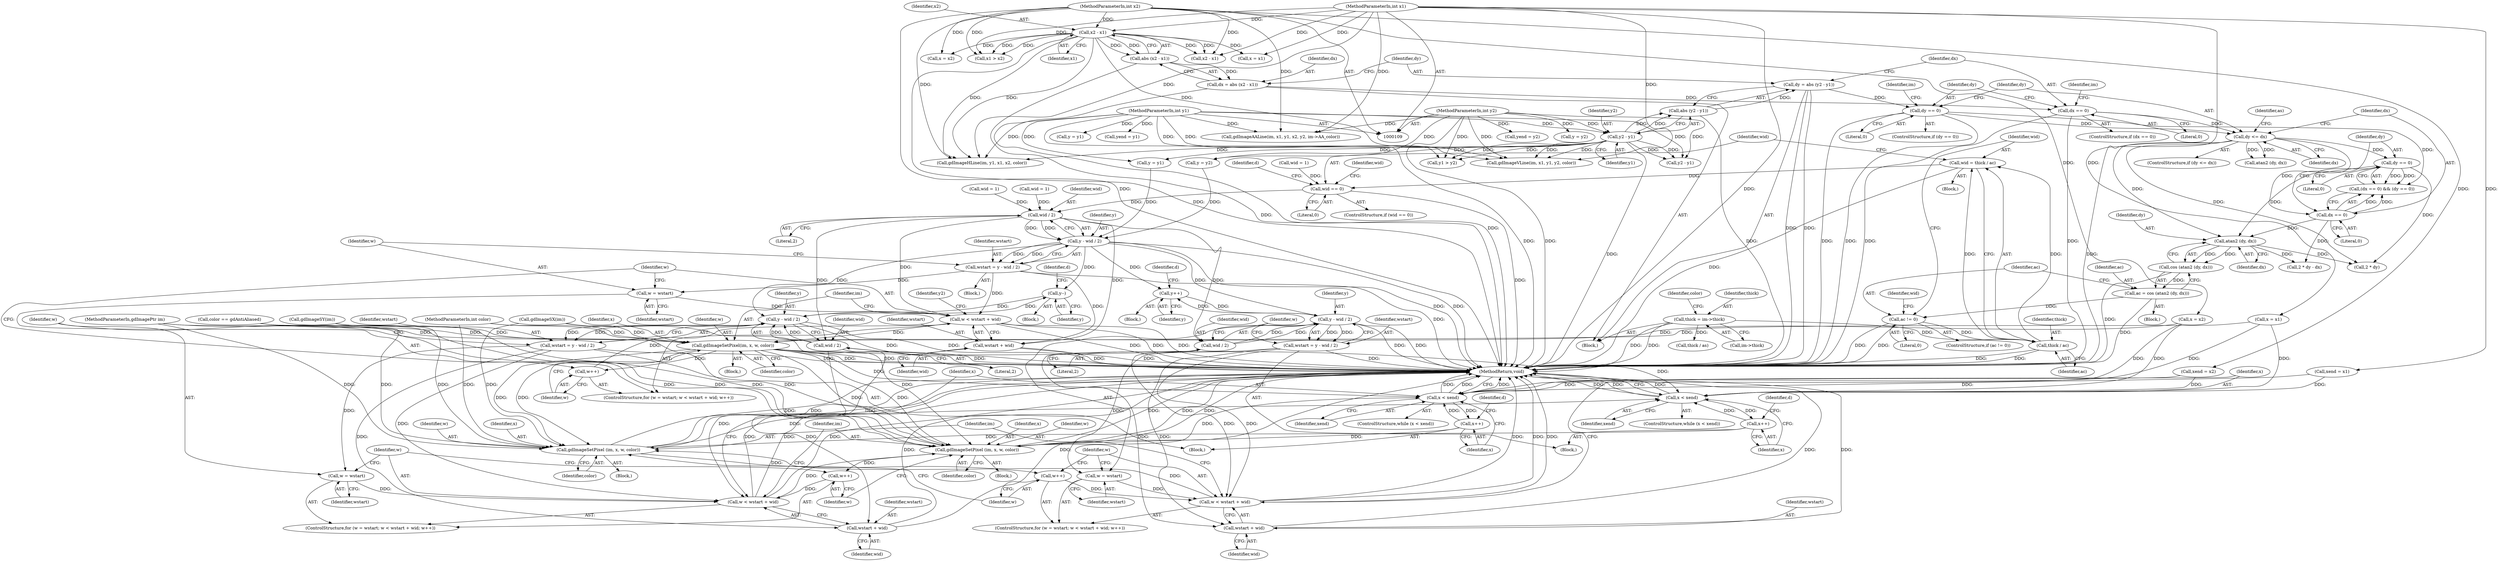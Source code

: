 digraph "0_php-src_c395c6e5d7e8df37a21265ff76e48fe75ceb5ae6?w=1_4@integer" {
"1000248" [label="(Call,wid = thick / ac)"];
"1000250" [label="(Call,thick / ac)"];
"1000132" [label="(Call,thick = im->thick)"];
"1000244" [label="(Call,ac != 0)"];
"1000237" [label="(Call,ac = cos (atan2 (dy, dx)))"];
"1000239" [label="(Call,cos (atan2 (dy, dx)))"];
"1000240" [label="(Call,atan2 (dy, dx))"];
"1000218" [label="(Call,dy <= dx)"];
"1000206" [label="(Call,dy == 0)"];
"1000186" [label="(Call,dy = abs (y2 - y1))"];
"1000188" [label="(Call,abs (y2 - y1))"];
"1000189" [label="(Call,y2 - y1)"];
"1000114" [label="(MethodParameterIn,int y2)"];
"1000112" [label="(MethodParameterIn,int y1)"];
"1000193" [label="(Call,dx == 0)"];
"1000180" [label="(Call,dx = abs (x2 - x1))"];
"1000182" [label="(Call,abs (x2 - x1))"];
"1000183" [label="(Call,x2 - x1)"];
"1000113" [label="(MethodParameterIn,int x2)"];
"1000111" [label="(MethodParameterIn,int x1)"];
"1000227" [label="(Call,dy == 0)"];
"1000224" [label="(Call,dx == 0)"];
"1000259" [label="(Call,wid == 0)"];
"1000321" [label="(Call,wid / 2)"];
"1000319" [label="(Call,y - wid / 2)"];
"1000317" [label="(Call,wstart = y - wid / 2)"];
"1000325" [label="(Call,w = wstart)"];
"1000328" [label="(Call,w < wstart + wid)"];
"1000336" [label="(Call,gdImageSetPixel(im, x, w, color))"];
"1000333" [label="(Call,w++)"];
"1000351" [label="(Call,x < xend)"];
"1000355" [label="(Call,x++)"];
"1000391" [label="(Call,gdImageSetPixel (im, x, w, color))"];
"1000388" [label="(Call,w++)"];
"1000383" [label="(Call,w < wstart + wid)"];
"1000399" [label="(Call,x < xend)"];
"1000403" [label="(Call,x++)"];
"1000439" [label="(Call,gdImageSetPixel (im, x, w, color))"];
"1000436" [label="(Call,w++)"];
"1000431" [label="(Call,w < wstart + wid)"];
"1000330" [label="(Call,wstart + wid)"];
"1000367" [label="(Call,y++)"];
"1000374" [label="(Call,y - wid / 2)"];
"1000372" [label="(Call,wstart = y - wid / 2)"];
"1000380" [label="(Call,w = wstart)"];
"1000385" [label="(Call,wstart + wid)"];
"1000415" [label="(Call,y--)"];
"1000422" [label="(Call,y - wid / 2)"];
"1000420" [label="(Call,wstart = y - wid / 2)"];
"1000428" [label="(Call,w = wstart)"];
"1000433" [label="(Call,wstart + wid)"];
"1000376" [label="(Call,wid / 2)"];
"1000424" [label="(Call,wid / 2)"];
"1000345" [label="(Identifier,y2)"];
"1000195" [label="(Literal,0)"];
"1000431" [label="(Call,w < wstart + wid)"];
"1000414" [label="(Block,)"];
"1000110" [label="(MethodParameterIn,gdImagePtr im)"];
"1000340" [label="(Identifier,color)"];
"1000443" [label="(Identifier,color)"];
"1000225" [label="(Identifier,dx)"];
"1000382" [label="(Identifier,wstart)"];
"1000438" [label="(Block,)"];
"1000430" [label="(Identifier,wstart)"];
"1000435" [label="(Identifier,wid)"];
"1000450" [label="(Call,atan2 (dy, dx))"];
"1000113" [label="(MethodParameterIn,int x2)"];
"1000132" [label="(Call,thick = im->thick)"];
"1000268" [label="(Call,2 * dy - dx)"];
"1000180" [label="(Call,dx = abs (x2 - x1))"];
"1000251" [label="(Identifier,thick)"];
"1000248" [label="(Call,wid = thick / ac)"];
"1000314" [label="(Call,xend = x2)"];
"1000242" [label="(Identifier,dx)"];
"1000116" [label="(Block,)"];
"1000219" [label="(Identifier,dy)"];
"1000194" [label="(Identifier,dx)"];
"1000198" [label="(Identifier,im)"];
"1000334" [label="(Identifier,w)"];
"1000176" [label="(Call,gdImageSY(im))"];
"1000351" [label="(Call,x < xend)"];
"1000263" [label="(Call,wid = 1)"];
"1000407" [label="(Identifier,d)"];
"1000260" [label="(Identifier,wid)"];
"1000423" [label="(Identifier,y)"];
"1000378" [label="(Literal,2)"];
"1000388" [label="(Call,w++)"];
"1000436" [label="(Call,w++)"];
"1000188" [label="(Call,abs (y2 - y1))"];
"1000355" [label="(Call,x++)"];
"1000181" [label="(Identifier,dx)"];
"1000403" [label="(Call,x++)"];
"1000321" [label="(Call,wid / 2)"];
"1000654" [label="(MethodReturn,void)"];
"1000256" [label="(Identifier,wid)"];
"1000226" [label="(Literal,0)"];
"1000384" [label="(Identifier,w)"];
"1000421" [label="(Identifier,wstart)"];
"1000377" [label="(Identifier,wid)"];
"1000224" [label="(Call,dx == 0)"];
"1000182" [label="(Call,abs (x2 - x1))"];
"1000320" [label="(Identifier,y)"];
"1000246" [label="(Literal,0)"];
"1000368" [label="(Identifier,y)"];
"1000427" [label="(ControlStructure,for (w = wstart; w < wstart + wid; w++))"];
"1000243" [label="(ControlStructure,if (ac != 0))"];
"1000387" [label="(Identifier,wid)"];
"1000367" [label="(Call,y++)"];
"1000240" [label="(Call,atan2 (dy, dx))"];
"1000331" [label="(Identifier,wstart)"];
"1000207" [label="(Identifier,dy)"];
"1000247" [label="(Block,)"];
"1000193" [label="(Call,dx == 0)"];
"1000496" [label="(Call,y1 > y2)"];
"1000434" [label="(Identifier,wstart)"];
"1000439" [label="(Call,gdImageSetPixel (im, x, w, color))"];
"1000442" [label="(Identifier,w)"];
"1000372" [label="(Call,wstart = y - wid / 2)"];
"1000239" [label="(Call,cos (atan2 (dy, dx)))"];
"1000319" [label="(Call,y - wid / 2)"];
"1000326" [label="(Identifier,w)"];
"1000433" [label="(Call,wstart + wid)"];
"1000415" [label="(Call,y--)"];
"1000359" [label="(Identifier,d)"];
"1000115" [label="(MethodParameterIn,int color)"];
"1000401" [label="(Identifier,xend)"];
"1000429" [label="(Identifier,w)"];
"1000375" [label="(Identifier,y)"];
"1000220" [label="(Identifier,dx)"];
"1000503" [label="(Call,x = x2)"];
"1000356" [label="(Identifier,x)"];
"1000286" [label="(Call,x1 > x2)"];
"1000111" [label="(MethodParameterIn,int x1)"];
"1000133" [label="(Identifier,thick)"];
"1000227" [label="(Call,dy == 0)"];
"1000269" [label="(Call,2 * dy)"];
"1000370" [label="(Identifier,d)"];
"1000139" [label="(Identifier,color)"];
"1000267" [label="(Identifier,d)"];
"1000338" [label="(Identifier,x)"];
"1000374" [label="(Call,y - wid / 2)"];
"1000392" [label="(Identifier,im)"];
"1000441" [label="(Identifier,x)"];
"1000250" [label="(Call,thick / ac)"];
"1000432" [label="(Identifier,w)"];
"1000350" [label="(ControlStructure,while (x < xend))"];
"1000328" [label="(Call,w < wstart + wid)"];
"1000191" [label="(Identifier,y1)"];
"1000327" [label="(Identifier,wstart)"];
"1000192" [label="(ControlStructure,if (dx == 0))"];
"1000440" [label="(Identifier,im)"];
"1000333" [label="(Call,w++)"];
"1000332" [label="(Identifier,wid)"];
"1000383" [label="(Call,w < wstart + wid)"];
"1000206" [label="(Call,dy == 0)"];
"1000318" [label="(Identifier,wstart)"];
"1000228" [label="(Identifier,dy)"];
"1000187" [label="(Identifier,dy)"];
"1000418" [label="(Identifier,d)"];
"1000305" [label="(Call,x = x1)"];
"1000335" [label="(Block,)"];
"1000112" [label="(MethodParameterIn,int y1)"];
"1000218" [label="(Call,dy <= dx)"];
"1000380" [label="(Call,w = wstart)"];
"1000221" [label="(Block,)"];
"1000164" [label="(Call,gdImageSX(im))"];
"1000245" [label="(Identifier,ac)"];
"1000324" [label="(ControlStructure,for (w = wstart; w < wstart + wid; w++))"];
"1000554" [label="(Call,x2 - x1)"];
"1000235" [label="(Block,)"];
"1000325" [label="(Call,w = wstart)"];
"1000308" [label="(Call,y = y1)"];
"1000238" [label="(Identifier,ac)"];
"1000420" [label="(Call,wstart = y - wid / 2)"];
"1000376" [label="(Call,wid / 2)"];
"1000261" [label="(Literal,0)"];
"1000353" [label="(Identifier,xend)"];
"1000197" [label="(Call,gdImageVLine(im, x1, y1, y2, color))"];
"1000249" [label="(Identifier,wid)"];
"1000184" [label="(Identifier,x2)"];
"1000264" [label="(Identifier,wid)"];
"1000244" [label="(Call,ac != 0)"];
"1000229" [label="(Literal,0)"];
"1000426" [label="(Literal,2)"];
"1000500" [label="(Call,y = y2)"];
"1000398" [label="(ControlStructure,while (x < xend))"];
"1000300" [label="(Call,xend = x1)"];
"1000186" [label="(Call,dy = abs (y2 - y1))"];
"1000293" [label="(Call,y = y2)"];
"1000521" [label="(Call,yend = y2)"];
"1000339" [label="(Identifier,w)"];
"1000190" [label="(Identifier,y2)"];
"1000389" [label="(Identifier,w)"];
"1000258" [label="(ControlStructure,if (wid == 0))"];
"1000416" [label="(Identifier,y)"];
"1000379" [label="(ControlStructure,for (w = wstart; w < wstart + wid; w++))"];
"1000138" [label="(Call,color == gdAntiAliased)"];
"1000241" [label="(Identifier,dy)"];
"1000425" [label="(Identifier,wid)"];
"1000223" [label="(Call,(dx == 0) && (dy == 0))"];
"1000208" [label="(Literal,0)"];
"1000428" [label="(Call,w = wstart)"];
"1000322" [label="(Identifier,wid)"];
"1000381" [label="(Identifier,w)"];
"1000185" [label="(Identifier,x1)"];
"1000330" [label="(Call,wstart + wid)"];
"1000354" [label="(Block,)"];
"1000211" [label="(Identifier,im)"];
"1000394" [label="(Identifier,w)"];
"1000393" [label="(Identifier,x)"];
"1000183" [label="(Call,x2 - x1)"];
"1000329" [label="(Identifier,w)"];
"1000290" [label="(Call,x = x2)"];
"1000114" [label="(MethodParameterIn,int y2)"];
"1000255" [label="(Call,wid = 1)"];
"1000317" [label="(Call,wstart = y - wid / 2)"];
"1000231" [label="(Call,wid = 1)"];
"1000352" [label="(Identifier,x)"];
"1000506" [label="(Call,yend = y1)"];
"1000336" [label="(Call,gdImageSetPixel(im, x, w, color))"];
"1000402" [label="(Block,)"];
"1000399" [label="(Call,x < xend)"];
"1000373" [label="(Identifier,wstart)"];
"1000424" [label="(Call,wid / 2)"];
"1000515" [label="(Call,y = y1)"];
"1000259" [label="(Call,wid == 0)"];
"1000395" [label="(Identifier,color)"];
"1000437" [label="(Identifier,w)"];
"1000205" [label="(ControlStructure,if (dy == 0))"];
"1000404" [label="(Identifier,x)"];
"1000386" [label="(Identifier,wstart)"];
"1000323" [label="(Literal,2)"];
"1000391" [label="(Call,gdImageSetPixel (im, x, w, color))"];
"1000390" [label="(Block,)"];
"1000448" [label="(Identifier,as)"];
"1000337" [label="(Identifier,im)"];
"1000210" [label="(Call,gdImageHLine(im, y1, x1, x2, color))"];
"1000518" [label="(Call,x = x1)"];
"1000237" [label="(Call,ac = cos (atan2 (dy, dx)))"];
"1000142" [label="(Call,gdImageAALine(im, x1, y1, x2, y2, im->AA_color))"];
"1000344" [label="(Call,y2 - y1)"];
"1000217" [label="(ControlStructure,if (dy <= dx))"];
"1000460" [label="(Call,thick / as)"];
"1000252" [label="(Identifier,ac)"];
"1000366" [label="(Block,)"];
"1000189" [label="(Call,y2 - y1)"];
"1000385" [label="(Call,wstart + wid)"];
"1000400" [label="(Identifier,x)"];
"1000134" [label="(Call,im->thick)"];
"1000422" [label="(Call,y - wid / 2)"];
"1000248" -> "1000247"  [label="AST: "];
"1000248" -> "1000250"  [label="CFG: "];
"1000249" -> "1000248"  [label="AST: "];
"1000250" -> "1000248"  [label="AST: "];
"1000260" -> "1000248"  [label="CFG: "];
"1000248" -> "1000654"  [label="DDG: "];
"1000250" -> "1000248"  [label="DDG: "];
"1000250" -> "1000248"  [label="DDG: "];
"1000248" -> "1000259"  [label="DDG: "];
"1000250" -> "1000252"  [label="CFG: "];
"1000251" -> "1000250"  [label="AST: "];
"1000252" -> "1000250"  [label="AST: "];
"1000250" -> "1000654"  [label="DDG: "];
"1000250" -> "1000654"  [label="DDG: "];
"1000132" -> "1000250"  [label="DDG: "];
"1000244" -> "1000250"  [label="DDG: "];
"1000132" -> "1000116"  [label="AST: "];
"1000132" -> "1000134"  [label="CFG: "];
"1000133" -> "1000132"  [label="AST: "];
"1000134" -> "1000132"  [label="AST: "];
"1000139" -> "1000132"  [label="CFG: "];
"1000132" -> "1000654"  [label="DDG: "];
"1000132" -> "1000654"  [label="DDG: "];
"1000132" -> "1000460"  [label="DDG: "];
"1000244" -> "1000243"  [label="AST: "];
"1000244" -> "1000246"  [label="CFG: "];
"1000245" -> "1000244"  [label="AST: "];
"1000246" -> "1000244"  [label="AST: "];
"1000249" -> "1000244"  [label="CFG: "];
"1000256" -> "1000244"  [label="CFG: "];
"1000244" -> "1000654"  [label="DDG: "];
"1000244" -> "1000654"  [label="DDG: "];
"1000237" -> "1000244"  [label="DDG: "];
"1000237" -> "1000235"  [label="AST: "];
"1000237" -> "1000239"  [label="CFG: "];
"1000238" -> "1000237"  [label="AST: "];
"1000239" -> "1000237"  [label="AST: "];
"1000245" -> "1000237"  [label="CFG: "];
"1000237" -> "1000654"  [label="DDG: "];
"1000239" -> "1000237"  [label="DDG: "];
"1000239" -> "1000240"  [label="CFG: "];
"1000240" -> "1000239"  [label="AST: "];
"1000239" -> "1000654"  [label="DDG: "];
"1000240" -> "1000239"  [label="DDG: "];
"1000240" -> "1000239"  [label="DDG: "];
"1000240" -> "1000242"  [label="CFG: "];
"1000241" -> "1000240"  [label="AST: "];
"1000242" -> "1000240"  [label="AST: "];
"1000218" -> "1000240"  [label="DDG: "];
"1000227" -> "1000240"  [label="DDG: "];
"1000224" -> "1000240"  [label="DDG: "];
"1000240" -> "1000269"  [label="DDG: "];
"1000240" -> "1000268"  [label="DDG: "];
"1000218" -> "1000217"  [label="AST: "];
"1000218" -> "1000220"  [label="CFG: "];
"1000219" -> "1000218"  [label="AST: "];
"1000220" -> "1000218"  [label="AST: "];
"1000225" -> "1000218"  [label="CFG: "];
"1000448" -> "1000218"  [label="CFG: "];
"1000218" -> "1000654"  [label="DDG: "];
"1000206" -> "1000218"  [label="DDG: "];
"1000193" -> "1000218"  [label="DDG: "];
"1000218" -> "1000224"  [label="DDG: "];
"1000218" -> "1000227"  [label="DDG: "];
"1000218" -> "1000269"  [label="DDG: "];
"1000218" -> "1000450"  [label="DDG: "];
"1000218" -> "1000450"  [label="DDG: "];
"1000206" -> "1000205"  [label="AST: "];
"1000206" -> "1000208"  [label="CFG: "];
"1000207" -> "1000206"  [label="AST: "];
"1000208" -> "1000206"  [label="AST: "];
"1000211" -> "1000206"  [label="CFG: "];
"1000219" -> "1000206"  [label="CFG: "];
"1000206" -> "1000654"  [label="DDG: "];
"1000206" -> "1000654"  [label="DDG: "];
"1000186" -> "1000206"  [label="DDG: "];
"1000206" -> "1000223"  [label="DDG: "];
"1000186" -> "1000116"  [label="AST: "];
"1000186" -> "1000188"  [label="CFG: "];
"1000187" -> "1000186"  [label="AST: "];
"1000188" -> "1000186"  [label="AST: "];
"1000194" -> "1000186"  [label="CFG: "];
"1000186" -> "1000654"  [label="DDG: "];
"1000186" -> "1000654"  [label="DDG: "];
"1000188" -> "1000186"  [label="DDG: "];
"1000188" -> "1000189"  [label="CFG: "];
"1000189" -> "1000188"  [label="AST: "];
"1000188" -> "1000654"  [label="DDG: "];
"1000189" -> "1000188"  [label="DDG: "];
"1000189" -> "1000188"  [label="DDG: "];
"1000189" -> "1000191"  [label="CFG: "];
"1000190" -> "1000189"  [label="AST: "];
"1000191" -> "1000189"  [label="AST: "];
"1000189" -> "1000654"  [label="DDG: "];
"1000114" -> "1000189"  [label="DDG: "];
"1000112" -> "1000189"  [label="DDG: "];
"1000189" -> "1000197"  [label="DDG: "];
"1000189" -> "1000197"  [label="DDG: "];
"1000189" -> "1000210"  [label="DDG: "];
"1000189" -> "1000293"  [label="DDG: "];
"1000189" -> "1000308"  [label="DDG: "];
"1000189" -> "1000344"  [label="DDG: "];
"1000189" -> "1000344"  [label="DDG: "];
"1000189" -> "1000496"  [label="DDG: "];
"1000189" -> "1000496"  [label="DDG: "];
"1000114" -> "1000109"  [label="AST: "];
"1000114" -> "1000654"  [label="DDG: "];
"1000114" -> "1000142"  [label="DDG: "];
"1000114" -> "1000197"  [label="DDG: "];
"1000114" -> "1000293"  [label="DDG: "];
"1000114" -> "1000344"  [label="DDG: "];
"1000114" -> "1000496"  [label="DDG: "];
"1000114" -> "1000500"  [label="DDG: "];
"1000114" -> "1000521"  [label="DDG: "];
"1000112" -> "1000109"  [label="AST: "];
"1000112" -> "1000654"  [label="DDG: "];
"1000112" -> "1000142"  [label="DDG: "];
"1000112" -> "1000197"  [label="DDG: "];
"1000112" -> "1000210"  [label="DDG: "];
"1000112" -> "1000308"  [label="DDG: "];
"1000112" -> "1000344"  [label="DDG: "];
"1000112" -> "1000496"  [label="DDG: "];
"1000112" -> "1000506"  [label="DDG: "];
"1000112" -> "1000515"  [label="DDG: "];
"1000193" -> "1000192"  [label="AST: "];
"1000193" -> "1000195"  [label="CFG: "];
"1000194" -> "1000193"  [label="AST: "];
"1000195" -> "1000193"  [label="AST: "];
"1000198" -> "1000193"  [label="CFG: "];
"1000207" -> "1000193"  [label="CFG: "];
"1000193" -> "1000654"  [label="DDG: "];
"1000193" -> "1000654"  [label="DDG: "];
"1000180" -> "1000193"  [label="DDG: "];
"1000180" -> "1000116"  [label="AST: "];
"1000180" -> "1000182"  [label="CFG: "];
"1000181" -> "1000180"  [label="AST: "];
"1000182" -> "1000180"  [label="AST: "];
"1000187" -> "1000180"  [label="CFG: "];
"1000180" -> "1000654"  [label="DDG: "];
"1000182" -> "1000180"  [label="DDG: "];
"1000182" -> "1000183"  [label="CFG: "];
"1000183" -> "1000182"  [label="AST: "];
"1000182" -> "1000654"  [label="DDG: "];
"1000183" -> "1000182"  [label="DDG: "];
"1000183" -> "1000182"  [label="DDG: "];
"1000183" -> "1000185"  [label="CFG: "];
"1000184" -> "1000183"  [label="AST: "];
"1000185" -> "1000183"  [label="AST: "];
"1000183" -> "1000654"  [label="DDG: "];
"1000113" -> "1000183"  [label="DDG: "];
"1000111" -> "1000183"  [label="DDG: "];
"1000183" -> "1000197"  [label="DDG: "];
"1000183" -> "1000210"  [label="DDG: "];
"1000183" -> "1000210"  [label="DDG: "];
"1000183" -> "1000286"  [label="DDG: "];
"1000183" -> "1000286"  [label="DDG: "];
"1000183" -> "1000503"  [label="DDG: "];
"1000183" -> "1000518"  [label="DDG: "];
"1000183" -> "1000554"  [label="DDG: "];
"1000183" -> "1000554"  [label="DDG: "];
"1000113" -> "1000109"  [label="AST: "];
"1000113" -> "1000654"  [label="DDG: "];
"1000113" -> "1000142"  [label="DDG: "];
"1000113" -> "1000210"  [label="DDG: "];
"1000113" -> "1000286"  [label="DDG: "];
"1000113" -> "1000290"  [label="DDG: "];
"1000113" -> "1000314"  [label="DDG: "];
"1000113" -> "1000503"  [label="DDG: "];
"1000113" -> "1000554"  [label="DDG: "];
"1000111" -> "1000109"  [label="AST: "];
"1000111" -> "1000654"  [label="DDG: "];
"1000111" -> "1000142"  [label="DDG: "];
"1000111" -> "1000197"  [label="DDG: "];
"1000111" -> "1000210"  [label="DDG: "];
"1000111" -> "1000286"  [label="DDG: "];
"1000111" -> "1000300"  [label="DDG: "];
"1000111" -> "1000305"  [label="DDG: "];
"1000111" -> "1000518"  [label="DDG: "];
"1000111" -> "1000554"  [label="DDG: "];
"1000227" -> "1000223"  [label="AST: "];
"1000227" -> "1000229"  [label="CFG: "];
"1000228" -> "1000227"  [label="AST: "];
"1000229" -> "1000227"  [label="AST: "];
"1000223" -> "1000227"  [label="CFG: "];
"1000227" -> "1000223"  [label="DDG: "];
"1000227" -> "1000223"  [label="DDG: "];
"1000227" -> "1000269"  [label="DDG: "];
"1000224" -> "1000223"  [label="AST: "];
"1000224" -> "1000226"  [label="CFG: "];
"1000225" -> "1000224"  [label="AST: "];
"1000226" -> "1000224"  [label="AST: "];
"1000228" -> "1000224"  [label="CFG: "];
"1000223" -> "1000224"  [label="CFG: "];
"1000224" -> "1000223"  [label="DDG: "];
"1000224" -> "1000223"  [label="DDG: "];
"1000224" -> "1000268"  [label="DDG: "];
"1000259" -> "1000258"  [label="AST: "];
"1000259" -> "1000261"  [label="CFG: "];
"1000260" -> "1000259"  [label="AST: "];
"1000261" -> "1000259"  [label="AST: "];
"1000264" -> "1000259"  [label="CFG: "];
"1000267" -> "1000259"  [label="CFG: "];
"1000259" -> "1000654"  [label="DDG: "];
"1000255" -> "1000259"  [label="DDG: "];
"1000259" -> "1000321"  [label="DDG: "];
"1000321" -> "1000319"  [label="AST: "];
"1000321" -> "1000323"  [label="CFG: "];
"1000322" -> "1000321"  [label="AST: "];
"1000323" -> "1000321"  [label="AST: "];
"1000319" -> "1000321"  [label="CFG: "];
"1000321" -> "1000319"  [label="DDG: "];
"1000321" -> "1000319"  [label="DDG: "];
"1000263" -> "1000321"  [label="DDG: "];
"1000231" -> "1000321"  [label="DDG: "];
"1000321" -> "1000328"  [label="DDG: "];
"1000321" -> "1000330"  [label="DDG: "];
"1000321" -> "1000376"  [label="DDG: "];
"1000321" -> "1000424"  [label="DDG: "];
"1000319" -> "1000317"  [label="AST: "];
"1000320" -> "1000319"  [label="AST: "];
"1000317" -> "1000319"  [label="CFG: "];
"1000319" -> "1000654"  [label="DDG: "];
"1000319" -> "1000654"  [label="DDG: "];
"1000319" -> "1000317"  [label="DDG: "];
"1000319" -> "1000317"  [label="DDG: "];
"1000308" -> "1000319"  [label="DDG: "];
"1000293" -> "1000319"  [label="DDG: "];
"1000319" -> "1000367"  [label="DDG: "];
"1000319" -> "1000374"  [label="DDG: "];
"1000319" -> "1000415"  [label="DDG: "];
"1000319" -> "1000422"  [label="DDG: "];
"1000317" -> "1000221"  [label="AST: "];
"1000318" -> "1000317"  [label="AST: "];
"1000326" -> "1000317"  [label="CFG: "];
"1000317" -> "1000654"  [label="DDG: "];
"1000317" -> "1000325"  [label="DDG: "];
"1000317" -> "1000328"  [label="DDG: "];
"1000317" -> "1000330"  [label="DDG: "];
"1000325" -> "1000324"  [label="AST: "];
"1000325" -> "1000327"  [label="CFG: "];
"1000326" -> "1000325"  [label="AST: "];
"1000327" -> "1000325"  [label="AST: "];
"1000329" -> "1000325"  [label="CFG: "];
"1000325" -> "1000328"  [label="DDG: "];
"1000328" -> "1000324"  [label="AST: "];
"1000328" -> "1000330"  [label="CFG: "];
"1000329" -> "1000328"  [label="AST: "];
"1000330" -> "1000328"  [label="AST: "];
"1000337" -> "1000328"  [label="CFG: "];
"1000345" -> "1000328"  [label="CFG: "];
"1000328" -> "1000654"  [label="DDG: "];
"1000328" -> "1000654"  [label="DDG: "];
"1000328" -> "1000654"  [label="DDG: "];
"1000333" -> "1000328"  [label="DDG: "];
"1000328" -> "1000336"  [label="DDG: "];
"1000336" -> "1000335"  [label="AST: "];
"1000336" -> "1000340"  [label="CFG: "];
"1000337" -> "1000336"  [label="AST: "];
"1000338" -> "1000336"  [label="AST: "];
"1000339" -> "1000336"  [label="AST: "];
"1000340" -> "1000336"  [label="AST: "];
"1000334" -> "1000336"  [label="CFG: "];
"1000336" -> "1000654"  [label="DDG: "];
"1000336" -> "1000654"  [label="DDG: "];
"1000336" -> "1000654"  [label="DDG: "];
"1000336" -> "1000333"  [label="DDG: "];
"1000176" -> "1000336"  [label="DDG: "];
"1000164" -> "1000336"  [label="DDG: "];
"1000110" -> "1000336"  [label="DDG: "];
"1000290" -> "1000336"  [label="DDG: "];
"1000305" -> "1000336"  [label="DDG: "];
"1000138" -> "1000336"  [label="DDG: "];
"1000115" -> "1000336"  [label="DDG: "];
"1000336" -> "1000351"  [label="DDG: "];
"1000336" -> "1000391"  [label="DDG: "];
"1000336" -> "1000391"  [label="DDG: "];
"1000336" -> "1000399"  [label="DDG: "];
"1000336" -> "1000439"  [label="DDG: "];
"1000336" -> "1000439"  [label="DDG: "];
"1000333" -> "1000324"  [label="AST: "];
"1000333" -> "1000334"  [label="CFG: "];
"1000334" -> "1000333"  [label="AST: "];
"1000329" -> "1000333"  [label="CFG: "];
"1000351" -> "1000350"  [label="AST: "];
"1000351" -> "1000353"  [label="CFG: "];
"1000352" -> "1000351"  [label="AST: "];
"1000353" -> "1000351"  [label="AST: "];
"1000356" -> "1000351"  [label="CFG: "];
"1000654" -> "1000351"  [label="CFG: "];
"1000351" -> "1000654"  [label="DDG: "];
"1000351" -> "1000654"  [label="DDG: "];
"1000351" -> "1000654"  [label="DDG: "];
"1000391" -> "1000351"  [label="DDG: "];
"1000305" -> "1000351"  [label="DDG: "];
"1000355" -> "1000351"  [label="DDG: "];
"1000290" -> "1000351"  [label="DDG: "];
"1000314" -> "1000351"  [label="DDG: "];
"1000300" -> "1000351"  [label="DDG: "];
"1000351" -> "1000355"  [label="DDG: "];
"1000355" -> "1000354"  [label="AST: "];
"1000355" -> "1000356"  [label="CFG: "];
"1000356" -> "1000355"  [label="AST: "];
"1000359" -> "1000355"  [label="CFG: "];
"1000355" -> "1000391"  [label="DDG: "];
"1000391" -> "1000390"  [label="AST: "];
"1000391" -> "1000395"  [label="CFG: "];
"1000392" -> "1000391"  [label="AST: "];
"1000393" -> "1000391"  [label="AST: "];
"1000394" -> "1000391"  [label="AST: "];
"1000395" -> "1000391"  [label="AST: "];
"1000389" -> "1000391"  [label="CFG: "];
"1000391" -> "1000654"  [label="DDG: "];
"1000391" -> "1000654"  [label="DDG: "];
"1000391" -> "1000654"  [label="DDG: "];
"1000391" -> "1000388"  [label="DDG: "];
"1000176" -> "1000391"  [label="DDG: "];
"1000164" -> "1000391"  [label="DDG: "];
"1000110" -> "1000391"  [label="DDG: "];
"1000383" -> "1000391"  [label="DDG: "];
"1000138" -> "1000391"  [label="DDG: "];
"1000115" -> "1000391"  [label="DDG: "];
"1000388" -> "1000379"  [label="AST: "];
"1000388" -> "1000389"  [label="CFG: "];
"1000389" -> "1000388"  [label="AST: "];
"1000384" -> "1000388"  [label="CFG: "];
"1000388" -> "1000383"  [label="DDG: "];
"1000383" -> "1000379"  [label="AST: "];
"1000383" -> "1000385"  [label="CFG: "];
"1000384" -> "1000383"  [label="AST: "];
"1000385" -> "1000383"  [label="AST: "];
"1000352" -> "1000383"  [label="CFG: "];
"1000392" -> "1000383"  [label="CFG: "];
"1000383" -> "1000654"  [label="DDG: "];
"1000383" -> "1000654"  [label="DDG: "];
"1000383" -> "1000654"  [label="DDG: "];
"1000380" -> "1000383"  [label="DDG: "];
"1000372" -> "1000383"  [label="DDG: "];
"1000376" -> "1000383"  [label="DDG: "];
"1000399" -> "1000398"  [label="AST: "];
"1000399" -> "1000401"  [label="CFG: "];
"1000400" -> "1000399"  [label="AST: "];
"1000401" -> "1000399"  [label="AST: "];
"1000404" -> "1000399"  [label="CFG: "];
"1000654" -> "1000399"  [label="CFG: "];
"1000399" -> "1000654"  [label="DDG: "];
"1000399" -> "1000654"  [label="DDG: "];
"1000399" -> "1000654"  [label="DDG: "];
"1000290" -> "1000399"  [label="DDG: "];
"1000403" -> "1000399"  [label="DDG: "];
"1000305" -> "1000399"  [label="DDG: "];
"1000439" -> "1000399"  [label="DDG: "];
"1000314" -> "1000399"  [label="DDG: "];
"1000300" -> "1000399"  [label="DDG: "];
"1000399" -> "1000403"  [label="DDG: "];
"1000403" -> "1000402"  [label="AST: "];
"1000403" -> "1000404"  [label="CFG: "];
"1000404" -> "1000403"  [label="AST: "];
"1000407" -> "1000403"  [label="CFG: "];
"1000403" -> "1000439"  [label="DDG: "];
"1000439" -> "1000438"  [label="AST: "];
"1000439" -> "1000443"  [label="CFG: "];
"1000440" -> "1000439"  [label="AST: "];
"1000441" -> "1000439"  [label="AST: "];
"1000442" -> "1000439"  [label="AST: "];
"1000443" -> "1000439"  [label="AST: "];
"1000437" -> "1000439"  [label="CFG: "];
"1000439" -> "1000654"  [label="DDG: "];
"1000439" -> "1000654"  [label="DDG: "];
"1000439" -> "1000654"  [label="DDG: "];
"1000439" -> "1000436"  [label="DDG: "];
"1000176" -> "1000439"  [label="DDG: "];
"1000164" -> "1000439"  [label="DDG: "];
"1000110" -> "1000439"  [label="DDG: "];
"1000431" -> "1000439"  [label="DDG: "];
"1000138" -> "1000439"  [label="DDG: "];
"1000115" -> "1000439"  [label="DDG: "];
"1000436" -> "1000427"  [label="AST: "];
"1000436" -> "1000437"  [label="CFG: "];
"1000437" -> "1000436"  [label="AST: "];
"1000432" -> "1000436"  [label="CFG: "];
"1000436" -> "1000431"  [label="DDG: "];
"1000431" -> "1000427"  [label="AST: "];
"1000431" -> "1000433"  [label="CFG: "];
"1000432" -> "1000431"  [label="AST: "];
"1000433" -> "1000431"  [label="AST: "];
"1000400" -> "1000431"  [label="CFG: "];
"1000440" -> "1000431"  [label="CFG: "];
"1000431" -> "1000654"  [label="DDG: "];
"1000431" -> "1000654"  [label="DDG: "];
"1000431" -> "1000654"  [label="DDG: "];
"1000428" -> "1000431"  [label="DDG: "];
"1000420" -> "1000431"  [label="DDG: "];
"1000424" -> "1000431"  [label="DDG: "];
"1000330" -> "1000332"  [label="CFG: "];
"1000331" -> "1000330"  [label="AST: "];
"1000332" -> "1000330"  [label="AST: "];
"1000330" -> "1000654"  [label="DDG: "];
"1000330" -> "1000654"  [label="DDG: "];
"1000367" -> "1000366"  [label="AST: "];
"1000367" -> "1000368"  [label="CFG: "];
"1000368" -> "1000367"  [label="AST: "];
"1000370" -> "1000367"  [label="CFG: "];
"1000374" -> "1000367"  [label="DDG: "];
"1000367" -> "1000374"  [label="DDG: "];
"1000374" -> "1000372"  [label="AST: "];
"1000374" -> "1000376"  [label="CFG: "];
"1000375" -> "1000374"  [label="AST: "];
"1000376" -> "1000374"  [label="AST: "];
"1000372" -> "1000374"  [label="CFG: "];
"1000374" -> "1000654"  [label="DDG: "];
"1000374" -> "1000654"  [label="DDG: "];
"1000374" -> "1000372"  [label="DDG: "];
"1000374" -> "1000372"  [label="DDG: "];
"1000376" -> "1000374"  [label="DDG: "];
"1000376" -> "1000374"  [label="DDG: "];
"1000372" -> "1000354"  [label="AST: "];
"1000373" -> "1000372"  [label="AST: "];
"1000381" -> "1000372"  [label="CFG: "];
"1000372" -> "1000654"  [label="DDG: "];
"1000372" -> "1000380"  [label="DDG: "];
"1000372" -> "1000385"  [label="DDG: "];
"1000380" -> "1000379"  [label="AST: "];
"1000380" -> "1000382"  [label="CFG: "];
"1000381" -> "1000380"  [label="AST: "];
"1000382" -> "1000380"  [label="AST: "];
"1000384" -> "1000380"  [label="CFG: "];
"1000385" -> "1000387"  [label="CFG: "];
"1000386" -> "1000385"  [label="AST: "];
"1000387" -> "1000385"  [label="AST: "];
"1000385" -> "1000654"  [label="DDG: "];
"1000385" -> "1000654"  [label="DDG: "];
"1000376" -> "1000385"  [label="DDG: "];
"1000415" -> "1000414"  [label="AST: "];
"1000415" -> "1000416"  [label="CFG: "];
"1000416" -> "1000415"  [label="AST: "];
"1000418" -> "1000415"  [label="CFG: "];
"1000422" -> "1000415"  [label="DDG: "];
"1000415" -> "1000422"  [label="DDG: "];
"1000422" -> "1000420"  [label="AST: "];
"1000422" -> "1000424"  [label="CFG: "];
"1000423" -> "1000422"  [label="AST: "];
"1000424" -> "1000422"  [label="AST: "];
"1000420" -> "1000422"  [label="CFG: "];
"1000422" -> "1000654"  [label="DDG: "];
"1000422" -> "1000654"  [label="DDG: "];
"1000422" -> "1000420"  [label="DDG: "];
"1000422" -> "1000420"  [label="DDG: "];
"1000424" -> "1000422"  [label="DDG: "];
"1000424" -> "1000422"  [label="DDG: "];
"1000420" -> "1000402"  [label="AST: "];
"1000421" -> "1000420"  [label="AST: "];
"1000429" -> "1000420"  [label="CFG: "];
"1000420" -> "1000654"  [label="DDG: "];
"1000420" -> "1000428"  [label="DDG: "];
"1000420" -> "1000433"  [label="DDG: "];
"1000428" -> "1000427"  [label="AST: "];
"1000428" -> "1000430"  [label="CFG: "];
"1000429" -> "1000428"  [label="AST: "];
"1000430" -> "1000428"  [label="AST: "];
"1000432" -> "1000428"  [label="CFG: "];
"1000433" -> "1000435"  [label="CFG: "];
"1000434" -> "1000433"  [label="AST: "];
"1000435" -> "1000433"  [label="AST: "];
"1000433" -> "1000654"  [label="DDG: "];
"1000433" -> "1000654"  [label="DDG: "];
"1000424" -> "1000433"  [label="DDG: "];
"1000376" -> "1000378"  [label="CFG: "];
"1000377" -> "1000376"  [label="AST: "];
"1000378" -> "1000376"  [label="AST: "];
"1000424" -> "1000426"  [label="CFG: "];
"1000425" -> "1000424"  [label="AST: "];
"1000426" -> "1000424"  [label="AST: "];
}

